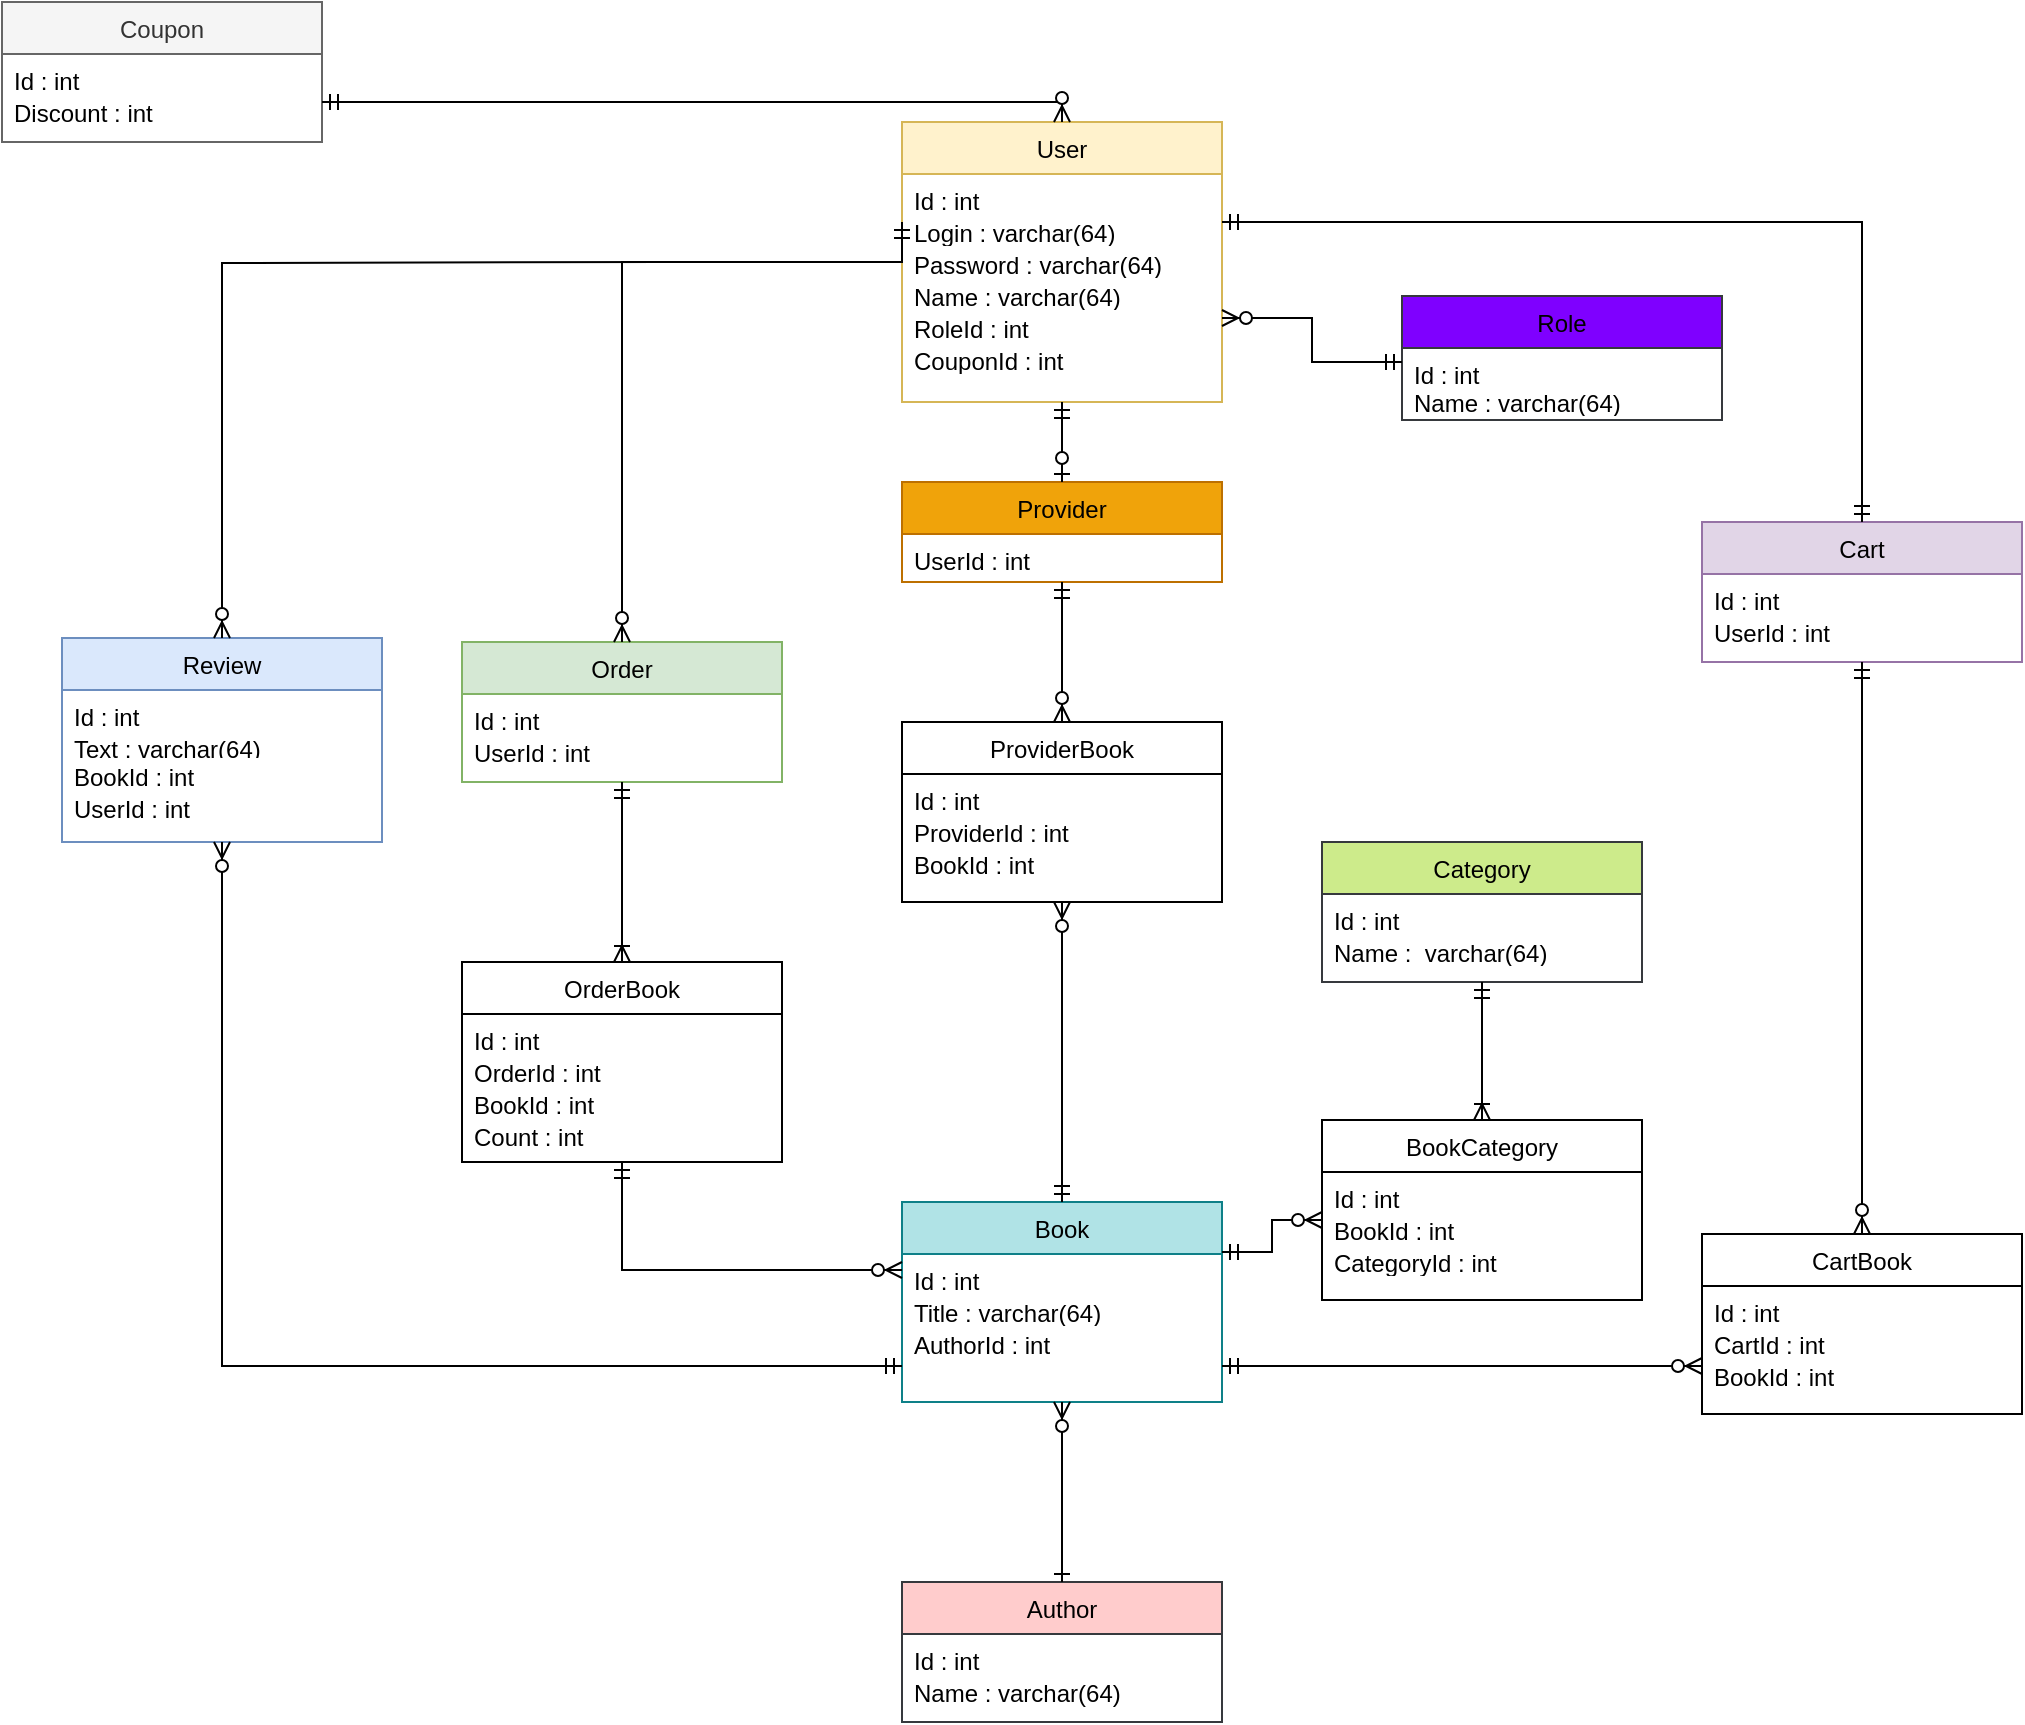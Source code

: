 <mxfile version="22.0.4" type="device">
  <diagram id="C5RBs43oDa-KdzZeNtuy" name="Page-1">
    <mxGraphModel dx="1500" dy="820" grid="1" gridSize="10" guides="1" tooltips="1" connect="1" arrows="1" fold="1" page="1" pageScale="1" pageWidth="827" pageHeight="1169" math="0" shadow="0">
      <root>
        <mxCell id="WIyWlLk6GJQsqaUBKTNV-0" />
        <mxCell id="WIyWlLk6GJQsqaUBKTNV-1" parent="WIyWlLk6GJQsqaUBKTNV-0" />
        <mxCell id="6qb5WNMlD2U8E1ZsG0e4-30" value="User" style="swimlane;fontStyle=0;align=center;verticalAlign=top;childLayout=stackLayout;horizontal=1;startSize=26;horizontalStack=0;resizeParent=1;resizeLast=0;collapsible=1;marginBottom=0;rounded=0;shadow=0;strokeWidth=1;fillColor=#fff2cc;strokeColor=#d6b656;" parent="WIyWlLk6GJQsqaUBKTNV-1" vertex="1">
          <mxGeometry x="740" y="300" width="160" height="140" as="geometry">
            <mxRectangle x="740" y="320" width="160" height="26" as="alternateBounds" />
          </mxGeometry>
        </mxCell>
        <mxCell id="6qb5WNMlD2U8E1ZsG0e4-32" value="Id : int" style="text;align=left;verticalAlign=top;spacingLeft=4;spacingRight=4;overflow=hidden;rotatable=0;points=[[0,0.5],[1,0.5]];portConstraint=eastwest;rounded=0;shadow=0;html=0;" parent="6qb5WNMlD2U8E1ZsG0e4-30" vertex="1">
          <mxGeometry y="26" width="160" height="16" as="geometry" />
        </mxCell>
        <mxCell id="w7qyRYWylFQH-fB0Ga35-0" value="Login : varchar(64)&#xa;" style="text;align=left;verticalAlign=top;spacingLeft=4;spacingRight=4;overflow=hidden;rotatable=0;points=[[0,0.5],[1,0.5]];portConstraint=eastwest;rounded=0;shadow=0;html=0;" parent="6qb5WNMlD2U8E1ZsG0e4-30" vertex="1">
          <mxGeometry y="42" width="160" height="16" as="geometry" />
        </mxCell>
        <mxCell id="6qb5WNMlD2U8E1ZsG0e4-33" value="Password : varchar(64)" style="text;align=left;verticalAlign=top;spacingLeft=4;spacingRight=4;overflow=hidden;rotatable=0;points=[[0,0.5],[1,0.5]];portConstraint=eastwest;rounded=0;shadow=0;html=0;" parent="6qb5WNMlD2U8E1ZsG0e4-30" vertex="1">
          <mxGeometry y="58" width="160" height="16" as="geometry" />
        </mxCell>
        <mxCell id="6qb5WNMlD2U8E1ZsG0e4-31" value="Name : varchar(64)" style="text;align=left;verticalAlign=top;spacingLeft=4;spacingRight=4;overflow=hidden;rotatable=0;points=[[0,0.5],[1,0.5]];portConstraint=eastwest;" parent="6qb5WNMlD2U8E1ZsG0e4-30" vertex="1">
          <mxGeometry y="74" width="160" height="16" as="geometry" />
        </mxCell>
        <mxCell id="fyuA9UxaWJt7U_arlxt_-5" value="RoleId : int&#xa;" style="text;align=left;verticalAlign=top;spacingLeft=4;spacingRight=4;overflow=hidden;rotatable=0;points=[[0,0.5],[1,0.5]];portConstraint=eastwest;" parent="6qb5WNMlD2U8E1ZsG0e4-30" vertex="1">
          <mxGeometry y="90" width="160" height="16" as="geometry" />
        </mxCell>
        <mxCell id="q61fPEkc2WGJz7jg71mz-0" value="CouponId : int&#xa;" style="text;align=left;verticalAlign=top;spacingLeft=4;spacingRight=4;overflow=hidden;rotatable=0;points=[[0,0.5],[1,0.5]];portConstraint=eastwest;" parent="6qb5WNMlD2U8E1ZsG0e4-30" vertex="1">
          <mxGeometry y="106" width="160" height="16" as="geometry" />
        </mxCell>
        <mxCell id="w7qyRYWylFQH-fB0Ga35-7" value="Review" style="swimlane;fontStyle=0;align=center;verticalAlign=top;childLayout=stackLayout;horizontal=1;startSize=26;horizontalStack=0;resizeParent=1;resizeLast=0;collapsible=1;marginBottom=0;rounded=0;shadow=0;strokeWidth=1;fillColor=#dae8fc;strokeColor=#6c8ebf;" parent="WIyWlLk6GJQsqaUBKTNV-1" vertex="1">
          <mxGeometry x="320" y="558" width="160" height="102" as="geometry">
            <mxRectangle x="320" y="500" width="160" height="26" as="alternateBounds" />
          </mxGeometry>
        </mxCell>
        <mxCell id="w7qyRYWylFQH-fB0Ga35-8" value="Id : int" style="text;align=left;verticalAlign=top;spacingLeft=4;spacingRight=4;overflow=hidden;rotatable=0;points=[[0,0.5],[1,0.5]];portConstraint=eastwest;rounded=0;shadow=0;html=0;" parent="w7qyRYWylFQH-fB0Ga35-7" vertex="1">
          <mxGeometry y="26" width="160" height="16" as="geometry" />
        </mxCell>
        <mxCell id="w7qyRYWylFQH-fB0Ga35-11" value="Text : varchar(64)" style="text;align=left;verticalAlign=top;spacingLeft=4;spacingRight=4;overflow=hidden;rotatable=0;points=[[0,0.5],[1,0.5]];portConstraint=eastwest;rounded=0;shadow=0;html=0;" parent="w7qyRYWylFQH-fB0Ga35-7" vertex="1">
          <mxGeometry y="42" width="160" height="14" as="geometry" />
        </mxCell>
        <mxCell id="w7qyRYWylFQH-fB0Ga35-12" value="BookId : int" style="text;align=left;verticalAlign=top;spacingLeft=4;spacingRight=4;overflow=hidden;rotatable=0;points=[[0,0.5],[1,0.5]];portConstraint=eastwest;rounded=0;shadow=0;html=0;" parent="w7qyRYWylFQH-fB0Ga35-7" vertex="1">
          <mxGeometry y="56" width="160" height="16" as="geometry" />
        </mxCell>
        <mxCell id="w7qyRYWylFQH-fB0Ga35-10" value="UserId : int" style="text;align=left;verticalAlign=top;spacingLeft=4;spacingRight=4;overflow=hidden;rotatable=0;points=[[0,0.5],[1,0.5]];portConstraint=eastwest;rounded=0;shadow=0;html=0;" parent="w7qyRYWylFQH-fB0Ga35-7" vertex="1">
          <mxGeometry y="72" width="160" height="20" as="geometry" />
        </mxCell>
        <mxCell id="w7qyRYWylFQH-fB0Ga35-13" value="Order" style="swimlane;fontStyle=0;align=center;verticalAlign=top;childLayout=stackLayout;horizontal=1;startSize=26;horizontalStack=0;resizeParent=1;resizeLast=0;collapsible=1;marginBottom=0;rounded=0;shadow=0;strokeWidth=1;fillColor=#d5e8d4;strokeColor=#82b366;" parent="WIyWlLk6GJQsqaUBKTNV-1" vertex="1">
          <mxGeometry x="520" y="560" width="160" height="70" as="geometry">
            <mxRectangle x="520" y="499" width="160" height="26" as="alternateBounds" />
          </mxGeometry>
        </mxCell>
        <mxCell id="w7qyRYWylFQH-fB0Ga35-14" value="Id : int" style="text;align=left;verticalAlign=top;spacingLeft=4;spacingRight=4;overflow=hidden;rotatable=0;points=[[0,0.5],[1,0.5]];portConstraint=eastwest;rounded=0;shadow=0;html=0;" parent="w7qyRYWylFQH-fB0Ga35-13" vertex="1">
          <mxGeometry y="26" width="160" height="16" as="geometry" />
        </mxCell>
        <mxCell id="w7qyRYWylFQH-fB0Ga35-18" value="UserId : int" style="text;align=left;verticalAlign=top;spacingLeft=4;spacingRight=4;overflow=hidden;rotatable=0;points=[[0,0.5],[1,0.5]];portConstraint=eastwest;rounded=0;shadow=0;html=0;" parent="w7qyRYWylFQH-fB0Ga35-13" vertex="1">
          <mxGeometry y="42" width="160" height="20" as="geometry" />
        </mxCell>
        <mxCell id="w7qyRYWylFQH-fB0Ga35-19" value="Provider" style="swimlane;fontStyle=0;align=center;verticalAlign=top;childLayout=stackLayout;horizontal=1;startSize=26;horizontalStack=0;resizeParent=1;resizeLast=0;collapsible=1;marginBottom=0;rounded=0;shadow=0;strokeWidth=1;fillColor=#f0a30a;strokeColor=#BD7000;fontColor=#000000;" parent="WIyWlLk6GJQsqaUBKTNV-1" vertex="1">
          <mxGeometry x="740" y="480" width="160" height="50" as="geometry">
            <mxRectangle x="740" y="500" width="160" height="26" as="alternateBounds" />
          </mxGeometry>
        </mxCell>
        <mxCell id="w7qyRYWylFQH-fB0Ga35-25" value="UserId : int" style="text;align=left;verticalAlign=top;spacingLeft=4;spacingRight=4;overflow=hidden;rotatable=0;points=[[0,0.5],[1,0.5]];portConstraint=eastwest;rounded=0;shadow=0;html=0;" parent="w7qyRYWylFQH-fB0Ga35-19" vertex="1">
          <mxGeometry y="26" width="160" height="16" as="geometry" />
        </mxCell>
        <mxCell id="w7qyRYWylFQH-fB0Ga35-28" value="Cart" style="swimlane;fontStyle=0;align=center;verticalAlign=top;childLayout=stackLayout;horizontal=1;startSize=26;horizontalStack=0;resizeParent=1;resizeLast=0;collapsible=1;marginBottom=0;rounded=0;shadow=0;strokeWidth=1;fillColor=#e1d5e7;strokeColor=#9673a6;" parent="WIyWlLk6GJQsqaUBKTNV-1" vertex="1">
          <mxGeometry x="1140" y="500" width="160" height="70" as="geometry">
            <mxRectangle x="1140" y="500" width="160" height="26" as="alternateBounds" />
          </mxGeometry>
        </mxCell>
        <mxCell id="w7qyRYWylFQH-fB0Ga35-29" value="Id : int" style="text;align=left;verticalAlign=top;spacingLeft=4;spacingRight=4;overflow=hidden;rotatable=0;points=[[0,0.5],[1,0.5]];portConstraint=eastwest;rounded=0;shadow=0;html=0;" parent="w7qyRYWylFQH-fB0Ga35-28" vertex="1">
          <mxGeometry y="26" width="160" height="16" as="geometry" />
        </mxCell>
        <mxCell id="w7qyRYWylFQH-fB0Ga35-30" value="UserId : int" style="text;align=left;verticalAlign=top;spacingLeft=4;spacingRight=4;overflow=hidden;rotatable=0;points=[[0,0.5],[1,0.5]];portConstraint=eastwest;rounded=0;shadow=0;html=0;" parent="w7qyRYWylFQH-fB0Ga35-28" vertex="1">
          <mxGeometry y="42" width="160" height="16" as="geometry" />
        </mxCell>
        <mxCell id="w7qyRYWylFQH-fB0Ga35-33" value="Book" style="swimlane;fontStyle=0;align=center;verticalAlign=top;childLayout=stackLayout;horizontal=1;startSize=26;horizontalStack=0;resizeParent=1;resizeLast=0;collapsible=1;marginBottom=0;rounded=0;shadow=0;strokeWidth=1;fillColor=#b0e3e6;strokeColor=#0e8088;" parent="WIyWlLk6GJQsqaUBKTNV-1" vertex="1">
          <mxGeometry x="740" y="840" width="160" height="100" as="geometry">
            <mxRectangle x="740" y="840" width="160" height="26" as="alternateBounds" />
          </mxGeometry>
        </mxCell>
        <mxCell id="w7qyRYWylFQH-fB0Ga35-34" value="Id : int" style="text;align=left;verticalAlign=top;spacingLeft=4;spacingRight=4;overflow=hidden;rotatable=0;points=[[0,0.5],[1,0.5]];portConstraint=eastwest;rounded=0;shadow=0;html=0;" parent="w7qyRYWylFQH-fB0Ga35-33" vertex="1">
          <mxGeometry y="26" width="160" height="16" as="geometry" />
        </mxCell>
        <mxCell id="w7qyRYWylFQH-fB0Ga35-35" value="Title : varchar(64)" style="text;align=left;verticalAlign=top;spacingLeft=4;spacingRight=4;overflow=hidden;rotatable=0;points=[[0,0.5],[1,0.5]];portConstraint=eastwest;rounded=0;shadow=0;html=0;" parent="w7qyRYWylFQH-fB0Ga35-33" vertex="1">
          <mxGeometry y="42" width="160" height="16" as="geometry" />
        </mxCell>
        <mxCell id="w7qyRYWylFQH-fB0Ga35-36" value="AuthorId : int" style="text;align=left;verticalAlign=top;spacingLeft=4;spacingRight=4;overflow=hidden;rotatable=0;points=[[0,0.5],[1,0.5]];portConstraint=eastwest;rounded=0;shadow=0;html=0;" parent="w7qyRYWylFQH-fB0Ga35-33" vertex="1">
          <mxGeometry y="58" width="160" height="16" as="geometry" />
        </mxCell>
        <mxCell id="w7qyRYWylFQH-fB0Ga35-39" value="Category" style="swimlane;fontStyle=0;align=center;verticalAlign=top;childLayout=stackLayout;horizontal=1;startSize=26;horizontalStack=0;resizeParent=1;resizeLast=0;collapsible=1;marginBottom=0;rounded=0;shadow=0;strokeWidth=1;fillColor=#cdeb8b;strokeColor=#36393d;" parent="WIyWlLk6GJQsqaUBKTNV-1" vertex="1">
          <mxGeometry x="950" y="660" width="160" height="70" as="geometry">
            <mxRectangle x="950" y="660" width="160" height="26" as="alternateBounds" />
          </mxGeometry>
        </mxCell>
        <mxCell id="w7qyRYWylFQH-fB0Ga35-40" value="Id : int" style="text;align=left;verticalAlign=top;spacingLeft=4;spacingRight=4;overflow=hidden;rotatable=0;points=[[0,0.5],[1,0.5]];portConstraint=eastwest;rounded=0;shadow=0;html=0;" parent="w7qyRYWylFQH-fB0Ga35-39" vertex="1">
          <mxGeometry y="26" width="160" height="16" as="geometry" />
        </mxCell>
        <mxCell id="w7qyRYWylFQH-fB0Ga35-41" value="Name :  varchar(64)" style="text;align=left;verticalAlign=top;spacingLeft=4;spacingRight=4;overflow=hidden;rotatable=0;points=[[0,0.5],[1,0.5]];portConstraint=eastwest;rounded=0;shadow=0;html=0;" parent="w7qyRYWylFQH-fB0Ga35-39" vertex="1">
          <mxGeometry y="42" width="160" height="16" as="geometry" />
        </mxCell>
        <mxCell id="w7qyRYWylFQH-fB0Ga35-44" value="Author" style="swimlane;fontStyle=0;align=center;verticalAlign=top;childLayout=stackLayout;horizontal=1;startSize=26;horizontalStack=0;resizeParent=1;resizeLast=0;collapsible=1;marginBottom=0;rounded=0;shadow=0;strokeWidth=1;fillColor=#ffcccc;strokeColor=#36393d;" parent="WIyWlLk6GJQsqaUBKTNV-1" vertex="1">
          <mxGeometry x="740" y="1030" width="160" height="70" as="geometry">
            <mxRectangle x="230" y="140" width="160" height="26" as="alternateBounds" />
          </mxGeometry>
        </mxCell>
        <mxCell id="w7qyRYWylFQH-fB0Ga35-45" value="Id : int" style="text;align=left;verticalAlign=top;spacingLeft=4;spacingRight=4;overflow=hidden;rotatable=0;points=[[0,0.5],[1,0.5]];portConstraint=eastwest;rounded=0;shadow=0;html=0;" parent="w7qyRYWylFQH-fB0Ga35-44" vertex="1">
          <mxGeometry y="26" width="160" height="16" as="geometry" />
        </mxCell>
        <mxCell id="w7qyRYWylFQH-fB0Ga35-49" value="Name : varchar(64)" style="text;align=left;verticalAlign=top;spacingLeft=4;spacingRight=4;overflow=hidden;rotatable=0;points=[[0,0.5],[1,0.5]];portConstraint=eastwest;rounded=0;shadow=0;html=0;" parent="w7qyRYWylFQH-fB0Ga35-44" vertex="1">
          <mxGeometry y="42" width="160" height="18" as="geometry" />
        </mxCell>
        <mxCell id="w7qyRYWylFQH-fB0Ga35-50" value="" style="fontSize=12;html=1;endArrow=ERzeroToOne;startArrow=ERmandOne;rounded=0;shadow=0;jumpStyle=none;edgeStyle=elbowEdgeStyle;elbow=vertical;exitX=0.5;exitY=1;exitDx=0;exitDy=0;entryX=0.5;entryY=0;entryDx=0;entryDy=0;" parent="WIyWlLk6GJQsqaUBKTNV-1" source="6qb5WNMlD2U8E1ZsG0e4-30" target="w7qyRYWylFQH-fB0Ga35-19" edge="1">
          <mxGeometry width="100" height="100" relative="1" as="geometry">
            <mxPoint x="818" y="490" as="sourcePoint" />
            <mxPoint x="850" y="465" as="targetPoint" />
          </mxGeometry>
        </mxCell>
        <mxCell id="w7qyRYWylFQH-fB0Ga35-58" value="" style="edgeStyle=orthogonalEdgeStyle;fontSize=12;html=1;endArrow=ERzeroToMany;startArrow=ERmandOne;rounded=0;entryX=0.5;entryY=0;entryDx=0;entryDy=0;exitX=0;exitY=0.5;exitDx=0;exitDy=0;" parent="WIyWlLk6GJQsqaUBKTNV-1" source="w7qyRYWylFQH-fB0Ga35-0" target="w7qyRYWylFQH-fB0Ga35-13" edge="1">
          <mxGeometry width="100" height="100" relative="1" as="geometry">
            <mxPoint x="740" y="370" as="sourcePoint" />
            <mxPoint x="699" y="370" as="targetPoint" />
            <Array as="points">
              <mxPoint x="600" y="370" />
            </Array>
          </mxGeometry>
        </mxCell>
        <mxCell id="w7qyRYWylFQH-fB0Ga35-59" value="" style="edgeStyle=orthogonalEdgeStyle;fontSize=12;html=1;endArrow=ERzeroToMany;startArrow=ERmandOne;rounded=0;entryX=0.5;entryY=1;entryDx=0;entryDy=0;exitX=0;exitY=0.5;exitDx=0;exitDy=0;" parent="WIyWlLk6GJQsqaUBKTNV-1" target="w7qyRYWylFQH-fB0Ga35-7" edge="1">
          <mxGeometry width="100" height="100" relative="1" as="geometry">
            <mxPoint x="740" y="922" as="sourcePoint" />
            <mxPoint x="420" y="619" as="targetPoint" />
            <Array as="points">
              <mxPoint x="400" y="922" />
            </Array>
          </mxGeometry>
        </mxCell>
        <mxCell id="w7qyRYWylFQH-fB0Ga35-60" value="" style="edgeStyle=orthogonalEdgeStyle;fontSize=12;html=1;endArrow=ERzeroToMany;endFill=1;rounded=0;entryX=0.5;entryY=0;entryDx=0;entryDy=0;" parent="WIyWlLk6GJQsqaUBKTNV-1" target="w7qyRYWylFQH-fB0Ga35-7" edge="1">
          <mxGeometry width="100" height="100" relative="1" as="geometry">
            <mxPoint x="620" y="370" as="sourcePoint" />
            <mxPoint x="500" y="380" as="targetPoint" />
          </mxGeometry>
        </mxCell>
        <mxCell id="w7qyRYWylFQH-fB0Ga35-63" value="" style="fontSize=12;html=1;endArrow=ERzeroToMany;endFill=1;rounded=0;entryX=0.5;entryY=1;entryDx=0;entryDy=0;" parent="WIyWlLk6GJQsqaUBKTNV-1" target="w7qyRYWylFQH-fB0Ga35-33" edge="1">
          <mxGeometry width="100" height="100" relative="1" as="geometry">
            <mxPoint x="820" y="990" as="sourcePoint" />
            <mxPoint x="820" y="770" as="targetPoint" />
          </mxGeometry>
        </mxCell>
        <mxCell id="w7qyRYWylFQH-fB0Ga35-64" value="" style="fontSize=12;html=1;endArrow=ERone;endFill=1;rounded=0;entryX=0.5;entryY=0;entryDx=0;entryDy=0;" parent="WIyWlLk6GJQsqaUBKTNV-1" target="w7qyRYWylFQH-fB0Ga35-44" edge="1">
          <mxGeometry width="100" height="100" relative="1" as="geometry">
            <mxPoint x="820" y="990" as="sourcePoint" />
            <mxPoint x="960" y="730" as="targetPoint" />
          </mxGeometry>
        </mxCell>
        <mxCell id="fyuA9UxaWJt7U_arlxt_-2" value="Role" style="swimlane;fontStyle=0;align=center;verticalAlign=top;childLayout=stackLayout;horizontal=1;startSize=26;horizontalStack=0;resizeParent=1;resizeLast=0;collapsible=1;marginBottom=0;rounded=0;shadow=0;strokeWidth=1;fillColor=#7F00FF;strokeColor=#36393d;" parent="WIyWlLk6GJQsqaUBKTNV-1" vertex="1">
          <mxGeometry x="990" y="387" width="160" height="62" as="geometry">
            <mxRectangle x="990" y="387" width="160" height="26" as="alternateBounds" />
          </mxGeometry>
        </mxCell>
        <mxCell id="fyuA9UxaWJt7U_arlxt_-3" value="Id : int" style="text;align=left;verticalAlign=top;spacingLeft=4;spacingRight=4;overflow=hidden;rotatable=0;points=[[0,0.5],[1,0.5]];portConstraint=eastwest;rounded=0;shadow=0;html=0;" parent="fyuA9UxaWJt7U_arlxt_-2" vertex="1">
          <mxGeometry y="26" width="160" height="14" as="geometry" />
        </mxCell>
        <mxCell id="fyuA9UxaWJt7U_arlxt_-4" value="Name : varchar(64)" style="text;align=left;verticalAlign=top;spacingLeft=4;spacingRight=4;overflow=hidden;rotatable=0;points=[[0,0.5],[1,0.5]];portConstraint=eastwest;" parent="fyuA9UxaWJt7U_arlxt_-2" vertex="1">
          <mxGeometry y="40" width="160" height="16" as="geometry" />
        </mxCell>
        <mxCell id="fyuA9UxaWJt7U_arlxt_-6" value="" style="edgeStyle=elbowEdgeStyle;fontSize=12;html=1;endArrow=ERzeroToMany;startArrow=ERmandOne;rounded=0;entryX=1;entryY=0.5;entryDx=0;entryDy=0;exitX=0;exitY=0.5;exitDx=0;exitDy=0;" parent="WIyWlLk6GJQsqaUBKTNV-1" source="fyuA9UxaWJt7U_arlxt_-3" target="fyuA9UxaWJt7U_arlxt_-5" edge="1">
          <mxGeometry width="100" height="100" relative="1" as="geometry">
            <mxPoint x="990" y="431" as="sourcePoint" />
            <mxPoint x="900" y="430" as="targetPoint" />
          </mxGeometry>
        </mxCell>
        <mxCell id="IXW3gzAtiwZaTEp0z-B3-0" value="" style="edgeStyle=orthogonalEdgeStyle;fontSize=12;html=1;endArrow=ERmandOne;startArrow=ERmandOne;rounded=0;entryX=0.5;entryY=0;entryDx=0;entryDy=0;exitX=1;exitY=0.5;exitDx=0;exitDy=0;" parent="WIyWlLk6GJQsqaUBKTNV-1" source="w7qyRYWylFQH-fB0Ga35-0" target="w7qyRYWylFQH-fB0Ga35-28" edge="1">
          <mxGeometry width="100" height="100" relative="1" as="geometry">
            <mxPoint x="930" y="340" as="sourcePoint" />
            <mxPoint x="1190" y="430" as="targetPoint" />
          </mxGeometry>
        </mxCell>
        <mxCell id="C_sbZ_KFnxinamspxxDP-0" value="Coupon" style="swimlane;fontStyle=0;align=center;verticalAlign=top;childLayout=stackLayout;horizontal=1;startSize=26;horizontalStack=0;resizeParent=1;resizeLast=0;collapsible=1;marginBottom=0;rounded=0;shadow=0;strokeWidth=1;fillColor=#f5f5f5;strokeColor=#666666;fontColor=#333333;" parent="WIyWlLk6GJQsqaUBKTNV-1" vertex="1">
          <mxGeometry x="290" y="240" width="160" height="70" as="geometry">
            <mxRectangle x="539" y="240" width="160" height="26" as="alternateBounds" />
          </mxGeometry>
        </mxCell>
        <mxCell id="C_sbZ_KFnxinamspxxDP-1" value="Id : int" style="text;align=left;verticalAlign=top;spacingLeft=4;spacingRight=4;overflow=hidden;rotatable=0;points=[[0,0.5],[1,0.5]];portConstraint=eastwest;rounded=0;shadow=0;html=0;" parent="C_sbZ_KFnxinamspxxDP-0" vertex="1">
          <mxGeometry y="26" width="160" height="16" as="geometry" />
        </mxCell>
        <mxCell id="C_sbZ_KFnxinamspxxDP-2" value="Discount : int" style="text;align=left;verticalAlign=top;spacingLeft=4;spacingRight=4;overflow=hidden;rotatable=0;points=[[0,0.5],[1,0.5]];portConstraint=eastwest;rounded=0;shadow=0;html=0;" parent="C_sbZ_KFnxinamspxxDP-0" vertex="1">
          <mxGeometry y="42" width="160" height="16" as="geometry" />
        </mxCell>
        <mxCell id="C_sbZ_KFnxinamspxxDP-5" value="" style="fontSize=12;html=1;endArrow=ERzeroToMany;startArrow=ERmandOne;rounded=0;exitX=1;exitY=0.5;exitDx=0;exitDy=0;edgeStyle=orthogonalEdgeStyle;entryX=0.5;entryY=0;entryDx=0;entryDy=0;" parent="WIyWlLk6GJQsqaUBKTNV-1" source="C_sbZ_KFnxinamspxxDP-2" target="6qb5WNMlD2U8E1ZsG0e4-30" edge="1">
          <mxGeometry width="100" height="100" relative="1" as="geometry">
            <mxPoint x="750" y="202" as="sourcePoint" />
            <mxPoint x="800" y="290" as="targetPoint" />
          </mxGeometry>
        </mxCell>
        <mxCell id="C_sbZ_KFnxinamspxxDP-7" value="ProviderBook" style="swimlane;fontStyle=0;align=center;verticalAlign=top;childLayout=stackLayout;horizontal=1;startSize=26;horizontalStack=0;resizeParent=1;resizeLast=0;collapsible=1;marginBottom=0;rounded=0;shadow=0;strokeWidth=1;" parent="WIyWlLk6GJQsqaUBKTNV-1" vertex="1">
          <mxGeometry x="740" y="600" width="160" height="90" as="geometry">
            <mxRectangle x="539" y="240" width="160" height="26" as="alternateBounds" />
          </mxGeometry>
        </mxCell>
        <mxCell id="C_sbZ_KFnxinamspxxDP-8" value="Id : int" style="text;align=left;verticalAlign=top;spacingLeft=4;spacingRight=4;overflow=hidden;rotatable=0;points=[[0,0.5],[1,0.5]];portConstraint=eastwest;rounded=0;shadow=0;html=0;" parent="C_sbZ_KFnxinamspxxDP-7" vertex="1">
          <mxGeometry y="26" width="160" height="16" as="geometry" />
        </mxCell>
        <mxCell id="C_sbZ_KFnxinamspxxDP-9" value="ProviderId : int" style="text;align=left;verticalAlign=top;spacingLeft=4;spacingRight=4;overflow=hidden;rotatable=0;points=[[0,0.5],[1,0.5]];portConstraint=eastwest;rounded=0;shadow=0;html=0;" parent="C_sbZ_KFnxinamspxxDP-7" vertex="1">
          <mxGeometry y="42" width="160" height="16" as="geometry" />
        </mxCell>
        <mxCell id="C_sbZ_KFnxinamspxxDP-10" value="BookId : int" style="text;align=left;verticalAlign=top;spacingLeft=4;spacingRight=4;overflow=hidden;rotatable=0;points=[[0,0.5],[1,0.5]];portConstraint=eastwest;rounded=0;shadow=0;html=0;" parent="C_sbZ_KFnxinamspxxDP-7" vertex="1">
          <mxGeometry y="58" width="160" height="16" as="geometry" />
        </mxCell>
        <mxCell id="C_sbZ_KFnxinamspxxDP-11" value="" style="fontSize=12;html=1;endArrow=ERzeroToMany;startArrow=ERmandOne;rounded=0;entryX=0.5;entryY=0;entryDx=0;entryDy=0;exitX=0.5;exitY=1;exitDx=0;exitDy=0;edgeStyle=orthogonalEdgeStyle;" parent="WIyWlLk6GJQsqaUBKTNV-1" source="w7qyRYWylFQH-fB0Ga35-19" target="C_sbZ_KFnxinamspxxDP-7" edge="1">
          <mxGeometry width="100" height="100" relative="1" as="geometry">
            <mxPoint x="930" y="617.6" as="sourcePoint" />
            <mxPoint x="1019" y="617.6" as="targetPoint" />
          </mxGeometry>
        </mxCell>
        <mxCell id="C_sbZ_KFnxinamspxxDP-12" value="" style="fontSize=12;html=1;endArrow=ERzeroToMany;startArrow=ERmandOne;rounded=0;entryX=0.5;entryY=1;entryDx=0;entryDy=0;exitX=0.5;exitY=0;exitDx=0;exitDy=0;edgeStyle=orthogonalEdgeStyle;" parent="WIyWlLk6GJQsqaUBKTNV-1" source="w7qyRYWylFQH-fB0Ga35-33" target="C_sbZ_KFnxinamspxxDP-7" edge="1">
          <mxGeometry width="100" height="100" relative="1" as="geometry">
            <mxPoint x="819.78" y="710" as="sourcePoint" />
            <mxPoint x="819.78" y="780" as="targetPoint" />
          </mxGeometry>
        </mxCell>
        <mxCell id="C_sbZ_KFnxinamspxxDP-77" value="BookCategory" style="swimlane;fontStyle=0;align=center;verticalAlign=top;childLayout=stackLayout;horizontal=1;startSize=26;horizontalStack=0;resizeParent=1;resizeLast=0;collapsible=1;marginBottom=0;rounded=0;shadow=0;strokeWidth=1;" parent="WIyWlLk6GJQsqaUBKTNV-1" vertex="1">
          <mxGeometry x="950" y="799" width="160" height="90" as="geometry">
            <mxRectangle x="539" y="240" width="160" height="26" as="alternateBounds" />
          </mxGeometry>
        </mxCell>
        <mxCell id="C_sbZ_KFnxinamspxxDP-78" value="Id : int" style="text;align=left;verticalAlign=top;spacingLeft=4;spacingRight=4;overflow=hidden;rotatable=0;points=[[0,0.5],[1,0.5]];portConstraint=eastwest;rounded=0;shadow=0;html=0;" parent="C_sbZ_KFnxinamspxxDP-77" vertex="1">
          <mxGeometry y="26" width="160" height="16" as="geometry" />
        </mxCell>
        <mxCell id="C_sbZ_KFnxinamspxxDP-80" value="BookId : int" style="text;align=left;verticalAlign=top;spacingLeft=4;spacingRight=4;overflow=hidden;rotatable=0;points=[[0,0.5],[1,0.5]];portConstraint=eastwest;rounded=0;shadow=0;html=0;" parent="C_sbZ_KFnxinamspxxDP-77" vertex="1">
          <mxGeometry y="42" width="160" height="16" as="geometry" />
        </mxCell>
        <mxCell id="C_sbZ_KFnxinamspxxDP-79" value="CategoryId : int" style="text;align=left;verticalAlign=top;spacingLeft=4;spacingRight=4;overflow=hidden;rotatable=0;points=[[0,0.5],[1,0.5]];portConstraint=eastwest;rounded=0;shadow=0;html=0;" parent="C_sbZ_KFnxinamspxxDP-77" vertex="1">
          <mxGeometry y="58" width="160" height="16" as="geometry" />
        </mxCell>
        <mxCell id="C_sbZ_KFnxinamspxxDP-81" value="" style="fontSize=12;html=1;endArrow=ERzeroToMany;startArrow=ERmandOne;rounded=0;edgeStyle=orthogonalEdgeStyle;exitX=1;exitY=0.25;exitDx=0;exitDy=0;entryX=0;entryY=0.5;entryDx=0;entryDy=0;" parent="WIyWlLk6GJQsqaUBKTNV-1" source="w7qyRYWylFQH-fB0Ga35-33" target="C_sbZ_KFnxinamspxxDP-80" edge="1">
          <mxGeometry width="100" height="100" relative="1" as="geometry">
            <mxPoint x="1050" y="750" as="sourcePoint" />
            <mxPoint x="950" y="865" as="targetPoint" />
          </mxGeometry>
        </mxCell>
        <mxCell id="C_sbZ_KFnxinamspxxDP-82" value="" style="edgeStyle=orthogonalEdgeStyle;fontSize=12;html=1;endArrow=ERoneToMany;startArrow=ERmandOne;rounded=0;exitX=0.5;exitY=1;exitDx=0;exitDy=0;entryX=0.5;entryY=0;entryDx=0;entryDy=0;" parent="WIyWlLk6GJQsqaUBKTNV-1" source="w7qyRYWylFQH-fB0Ga35-39" target="C_sbZ_KFnxinamspxxDP-77" edge="1">
          <mxGeometry width="100" height="100" relative="1" as="geometry">
            <mxPoint x="930" y="810" as="sourcePoint" />
            <mxPoint x="1030" y="710" as="targetPoint" />
          </mxGeometry>
        </mxCell>
        <mxCell id="C_sbZ_KFnxinamspxxDP-83" value="CartBook" style="swimlane;fontStyle=0;align=center;verticalAlign=top;childLayout=stackLayout;horizontal=1;startSize=26;horizontalStack=0;resizeParent=1;resizeLast=0;collapsible=1;marginBottom=0;rounded=0;shadow=0;strokeWidth=1;" parent="WIyWlLk6GJQsqaUBKTNV-1" vertex="1">
          <mxGeometry x="1140" y="856" width="160" height="90" as="geometry">
            <mxRectangle x="539" y="240" width="160" height="26" as="alternateBounds" />
          </mxGeometry>
        </mxCell>
        <mxCell id="C_sbZ_KFnxinamspxxDP-84" value="Id : int" style="text;align=left;verticalAlign=top;spacingLeft=4;spacingRight=4;overflow=hidden;rotatable=0;points=[[0,0.5],[1,0.5]];portConstraint=eastwest;rounded=0;shadow=0;html=0;" parent="C_sbZ_KFnxinamspxxDP-83" vertex="1">
          <mxGeometry y="26" width="160" height="16" as="geometry" />
        </mxCell>
        <mxCell id="C_sbZ_KFnxinamspxxDP-85" value="CartId : int" style="text;align=left;verticalAlign=top;spacingLeft=4;spacingRight=4;overflow=hidden;rotatable=0;points=[[0,0.5],[1,0.5]];portConstraint=eastwest;rounded=0;shadow=0;html=0;" parent="C_sbZ_KFnxinamspxxDP-83" vertex="1">
          <mxGeometry y="42" width="160" height="16" as="geometry" />
        </mxCell>
        <mxCell id="C_sbZ_KFnxinamspxxDP-86" value="BookId : int" style="text;align=left;verticalAlign=top;spacingLeft=4;spacingRight=4;overflow=hidden;rotatable=0;points=[[0,0.5],[1,0.5]];portConstraint=eastwest;rounded=0;shadow=0;html=0;" parent="C_sbZ_KFnxinamspxxDP-83" vertex="1">
          <mxGeometry y="58" width="160" height="16" as="geometry" />
        </mxCell>
        <mxCell id="C_sbZ_KFnxinamspxxDP-87" value="" style="edgeStyle=orthogonalEdgeStyle;fontSize=12;html=1;endArrow=ERzeroToMany;startArrow=ERmandOne;rounded=0;entryX=0.5;entryY=0;entryDx=0;entryDy=0;exitX=0.5;exitY=1;exitDx=0;exitDy=0;" parent="WIyWlLk6GJQsqaUBKTNV-1" source="w7qyRYWylFQH-fB0Ga35-28" target="C_sbZ_KFnxinamspxxDP-83" edge="1">
          <mxGeometry width="100" height="100" relative="1" as="geometry">
            <mxPoint x="980" y="810" as="sourcePoint" />
            <mxPoint x="1080" y="710" as="targetPoint" />
          </mxGeometry>
        </mxCell>
        <mxCell id="C_sbZ_KFnxinamspxxDP-88" value="" style="fontSize=12;html=1;endArrow=ERzeroToMany;startArrow=ERmandOne;rounded=0;exitX=1;exitY=0.5;exitDx=0;exitDy=0;edgeStyle=elbowEdgeStyle;entryX=0;entryY=0.5;entryDx=0;entryDy=0;" parent="WIyWlLk6GJQsqaUBKTNV-1" target="C_sbZ_KFnxinamspxxDP-86" edge="1">
          <mxGeometry width="100" height="100" relative="1" as="geometry">
            <mxPoint x="900" y="922" as="sourcePoint" />
            <mxPoint x="1060" y="950" as="targetPoint" />
          </mxGeometry>
        </mxCell>
        <mxCell id="C_sbZ_KFnxinamspxxDP-89" value="OrderBook" style="swimlane;fontStyle=0;align=center;verticalAlign=top;childLayout=stackLayout;horizontal=1;startSize=26;horizontalStack=0;resizeParent=1;resizeLast=0;collapsible=1;marginBottom=0;rounded=0;shadow=0;strokeWidth=1;" parent="WIyWlLk6GJQsqaUBKTNV-1" vertex="1">
          <mxGeometry x="520" y="720" width="160" height="100" as="geometry">
            <mxRectangle x="539" y="240" width="160" height="26" as="alternateBounds" />
          </mxGeometry>
        </mxCell>
        <mxCell id="C_sbZ_KFnxinamspxxDP-90" value="Id : int" style="text;align=left;verticalAlign=top;spacingLeft=4;spacingRight=4;overflow=hidden;rotatable=0;points=[[0,0.5],[1,0.5]];portConstraint=eastwest;rounded=0;shadow=0;html=0;" parent="C_sbZ_KFnxinamspxxDP-89" vertex="1">
          <mxGeometry y="26" width="160" height="16" as="geometry" />
        </mxCell>
        <mxCell id="C_sbZ_KFnxinamspxxDP-91" value="OrderId : int" style="text;align=left;verticalAlign=top;spacingLeft=4;spacingRight=4;overflow=hidden;rotatable=0;points=[[0,0.5],[1,0.5]];portConstraint=eastwest;rounded=0;shadow=0;html=0;" parent="C_sbZ_KFnxinamspxxDP-89" vertex="1">
          <mxGeometry y="42" width="160" height="16" as="geometry" />
        </mxCell>
        <mxCell id="C_sbZ_KFnxinamspxxDP-92" value="BookId : int" style="text;align=left;verticalAlign=top;spacingLeft=4;spacingRight=4;overflow=hidden;rotatable=0;points=[[0,0.5],[1,0.5]];portConstraint=eastwest;rounded=0;shadow=0;html=0;" parent="C_sbZ_KFnxinamspxxDP-89" vertex="1">
          <mxGeometry y="58" width="160" height="16" as="geometry" />
        </mxCell>
        <mxCell id="yv8n-oywWiVEViVdsuhl-0" value="Count : int" style="text;align=left;verticalAlign=top;spacingLeft=4;spacingRight=4;overflow=hidden;rotatable=0;points=[[0,0.5],[1,0.5]];portConstraint=eastwest;rounded=0;shadow=0;html=0;" vertex="1" parent="C_sbZ_KFnxinamspxxDP-89">
          <mxGeometry y="74" width="160" height="16" as="geometry" />
        </mxCell>
        <mxCell id="C_sbZ_KFnxinamspxxDP-93" value="" style="edgeStyle=orthogonalEdgeStyle;fontSize=12;html=1;endArrow=ERoneToMany;startArrow=ERmandOne;rounded=0;entryX=0.5;entryY=0;entryDx=0;entryDy=0;exitX=0.5;exitY=1;exitDx=0;exitDy=0;" parent="WIyWlLk6GJQsqaUBKTNV-1" source="w7qyRYWylFQH-fB0Ga35-13" target="C_sbZ_KFnxinamspxxDP-89" edge="1">
          <mxGeometry width="100" height="100" relative="1" as="geometry">
            <mxPoint x="600" y="660" as="sourcePoint" />
            <mxPoint x="599.62" y="720" as="targetPoint" />
          </mxGeometry>
        </mxCell>
        <mxCell id="C_sbZ_KFnxinamspxxDP-94" value="" style="fontSize=12;html=1;endArrow=ERzeroToMany;startArrow=ERmandOne;rounded=0;edgeStyle=orthogonalEdgeStyle;exitX=0.5;exitY=1;exitDx=0;exitDy=0;entryX=0;entryY=0.5;entryDx=0;entryDy=0;" parent="WIyWlLk6GJQsqaUBKTNV-1" source="C_sbZ_KFnxinamspxxDP-89" target="w7qyRYWylFQH-fB0Ga35-34" edge="1">
          <mxGeometry width="100" height="100" relative="1" as="geometry">
            <mxPoint x="690" y="875" as="sourcePoint" />
            <mxPoint x="740" y="875" as="targetPoint" />
          </mxGeometry>
        </mxCell>
      </root>
    </mxGraphModel>
  </diagram>
</mxfile>
